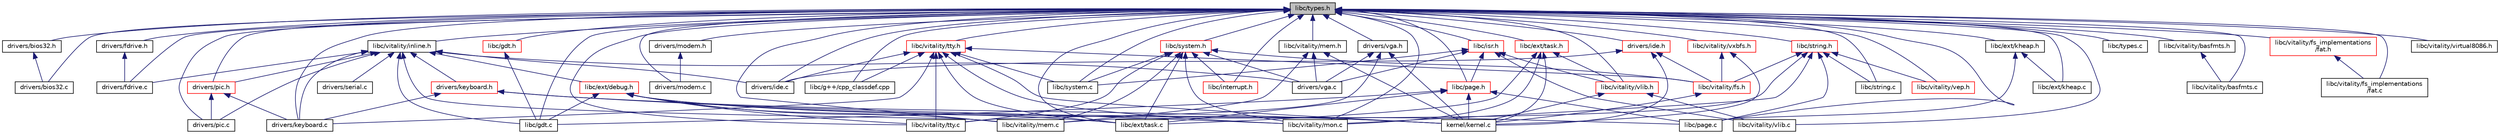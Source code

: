 digraph "libc/types.h"
{
  edge [fontname="Helvetica",fontsize="10",labelfontname="Helvetica",labelfontsize="10"];
  node [fontname="Helvetica",fontsize="10",shape=record];
  Node1 [label="libc/types.h",height=0.2,width=0.4,color="black", fillcolor="grey75", style="filled", fontcolor="black"];
  Node1 -> Node2 [dir="back",color="midnightblue",fontsize="10",style="solid",fontname="Helvetica"];
  Node2 [label="drivers/bios32.h",height=0.2,width=0.4,color="black", fillcolor="white", style="filled",URL="$a00023.html"];
  Node2 -> Node3 [dir="back",color="midnightblue",fontsize="10",style="solid",fontname="Helvetica"];
  Node3 [label="drivers/bios32.c",height=0.2,width=0.4,color="black", fillcolor="white", style="filled",URL="$a00020.html"];
  Node1 -> Node3 [dir="back",color="midnightblue",fontsize="10",style="solid",fontname="Helvetica"];
  Node1 -> Node4 [dir="back",color="midnightblue",fontsize="10",style="solid",fontname="Helvetica"];
  Node4 [label="drivers/fdrive.h",height=0.2,width=0.4,color="black", fillcolor="white", style="filled",URL="$a00029.html"];
  Node4 -> Node5 [dir="back",color="midnightblue",fontsize="10",style="solid",fontname="Helvetica"];
  Node5 [label="drivers/fdrive.c",height=0.2,width=0.4,color="black", fillcolor="white", style="filled",URL="$a00026.html"];
  Node1 -> Node5 [dir="back",color="midnightblue",fontsize="10",style="solid",fontname="Helvetica"];
  Node1 -> Node6 [dir="back",color="midnightblue",fontsize="10",style="solid",fontname="Helvetica"];
  Node6 [label="libc/vitality/inline.h",height=0.2,width=0.4,color="black", fillcolor="white", style="filled",URL="$a00164.html"];
  Node6 -> Node5 [dir="back",color="midnightblue",fontsize="10",style="solid",fontname="Helvetica"];
  Node6 -> Node7 [dir="back",color="midnightblue",fontsize="10",style="solid",fontname="Helvetica"];
  Node7 [label="drivers/ide.c",height=0.2,width=0.4,color="black", fillcolor="white", style="filled",URL="$a00032.html"];
  Node6 -> Node8 [dir="back",color="midnightblue",fontsize="10",style="solid",fontname="Helvetica"];
  Node8 [label="drivers/keyboard.h",height=0.2,width=0.4,color="red", fillcolor="white", style="filled",URL="$a00041.html"];
  Node8 -> Node9 [dir="back",color="midnightblue",fontsize="10",style="solid",fontname="Helvetica"];
  Node9 [label="drivers/keyboard.c",height=0.2,width=0.4,color="black", fillcolor="white", style="filled",URL="$a00038.html"];
  Node8 -> Node10 [dir="back",color="midnightblue",fontsize="10",style="solid",fontname="Helvetica"];
  Node10 [label="kernel/kernel.c",height=0.2,width=0.4,color="black", fillcolor="white", style="filled",URL="$a00068.html"];
  Node8 -> Node12 [dir="back",color="midnightblue",fontsize="10",style="solid",fontname="Helvetica"];
  Node12 [label="libc/vitality/mon.c",height=0.2,width=0.4,color="black", fillcolor="white", style="filled",URL="$a00173.html"];
  Node6 -> Node9 [dir="back",color="midnightblue",fontsize="10",style="solid",fontname="Helvetica"];
  Node6 -> Node13 [dir="back",color="midnightblue",fontsize="10",style="solid",fontname="Helvetica"];
  Node13 [label="drivers/pic.h",height=0.2,width=0.4,color="red", fillcolor="white", style="filled",URL="$a00053.html"];
  Node13 -> Node9 [dir="back",color="midnightblue",fontsize="10",style="solid",fontname="Helvetica"];
  Node13 -> Node14 [dir="back",color="midnightblue",fontsize="10",style="solid",fontname="Helvetica"];
  Node14 [label="drivers/pic.c",height=0.2,width=0.4,color="black", fillcolor="white", style="filled",URL="$a00050.html"];
  Node6 -> Node14 [dir="back",color="midnightblue",fontsize="10",style="solid",fontname="Helvetica"];
  Node6 -> Node16 [dir="back",color="midnightblue",fontsize="10",style="solid",fontname="Helvetica"];
  Node16 [label="drivers/serial.c",height=0.2,width=0.4,color="black", fillcolor="white", style="filled",URL="$a00056.html"];
  Node6 -> Node17 [dir="back",color="midnightblue",fontsize="10",style="solid",fontname="Helvetica"];
  Node17 [label="drivers/vga.c",height=0.2,width=0.4,color="black", fillcolor="white", style="filled",URL="$a00062.html"];
  Node6 -> Node18 [dir="back",color="midnightblue",fontsize="10",style="solid",fontname="Helvetica"];
  Node18 [label="libc/ext/debug.h",height=0.2,width=0.4,color="red", fillcolor="white", style="filled",URL="$a00080.html"];
  Node18 -> Node10 [dir="back",color="midnightblue",fontsize="10",style="solid",fontname="Helvetica"];
  Node18 -> Node20 [dir="back",color="midnightblue",fontsize="10",style="solid",fontname="Helvetica"];
  Node20 [label="libc/ext/task.c",height=0.2,width=0.4,color="black", fillcolor="white", style="filled",URL="$a00089.html"];
  Node18 -> Node21 [dir="back",color="midnightblue",fontsize="10",style="solid",fontname="Helvetica"];
  Node21 [label="libc/gdt.c",height=0.2,width=0.4,color="black", fillcolor="white", style="filled",URL="$a00101.html"];
  Node18 -> Node22 [dir="back",color="midnightblue",fontsize="10",style="solid",fontname="Helvetica"];
  Node22 [label="libc/page.c",height=0.2,width=0.4,color="black", fillcolor="white", style="filled",URL="$a00119.html"];
  Node18 -> Node23 [dir="back",color="midnightblue",fontsize="10",style="solid",fontname="Helvetica"];
  Node23 [label="libc/vitality/mem.c",height=0.2,width=0.4,color="black", fillcolor="white", style="filled",URL="$a00167.html"];
  Node18 -> Node24 [dir="back",color="midnightblue",fontsize="10",style="solid",fontname="Helvetica"];
  Node24 [label="libc/vitality/tty.c",height=0.2,width=0.4,color="black", fillcolor="white", style="filled",URL="$a00179.html"];
  Node6 -> Node21 [dir="back",color="midnightblue",fontsize="10",style="solid",fontname="Helvetica"];
  Node6 -> Node23 [dir="back",color="midnightblue",fontsize="10",style="solid",fontname="Helvetica"];
  Node1 -> Node7 [dir="back",color="midnightblue",fontsize="10",style="solid",fontname="Helvetica"];
  Node1 -> Node25 [dir="back",color="midnightblue",fontsize="10",style="solid",fontname="Helvetica"];
  Node25 [label="libc/vitality/tty.h",height=0.2,width=0.4,color="red", fillcolor="white", style="filled",URL="$a00182.html"];
  Node25 -> Node7 [dir="back",color="midnightblue",fontsize="10",style="solid",fontname="Helvetica"];
  Node25 -> Node9 [dir="back",color="midnightblue",fontsize="10",style="solid",fontname="Helvetica"];
  Node25 -> Node10 [dir="back",color="midnightblue",fontsize="10",style="solid",fontname="Helvetica"];
  Node25 -> Node26 [dir="back",color="midnightblue",fontsize="10",style="solid",fontname="Helvetica"];
  Node26 [label="libc/vitality/fs.h",height=0.2,width=0.4,color="red", fillcolor="white", style="filled",URL="$a00152.html"];
  Node26 -> Node10 [dir="back",color="midnightblue",fontsize="10",style="solid",fontname="Helvetica"];
  Node25 -> Node20 [dir="back",color="midnightblue",fontsize="10",style="solid",fontname="Helvetica"];
  Node25 -> Node29 [dir="back",color="midnightblue",fontsize="10",style="solid",fontname="Helvetica"];
  Node29 [label="libc/g++/cpp_classdef.cpp",height=0.2,width=0.4,color="black", fillcolor="white", style="filled",URL="$a00095.html"];
  Node25 -> Node30 [dir="back",color="midnightblue",fontsize="10",style="solid",fontname="Helvetica"];
  Node30 [label="libc/system.c",height=0.2,width=0.4,color="black", fillcolor="white", style="filled",URL="$a00131.html"];
  Node25 -> Node12 [dir="back",color="midnightblue",fontsize="10",style="solid",fontname="Helvetica"];
  Node25 -> Node24 [dir="back",color="midnightblue",fontsize="10",style="solid",fontname="Helvetica"];
  Node1 -> Node31 [dir="back",color="midnightblue",fontsize="10",style="solid",fontname="Helvetica"];
  Node31 [label="drivers/ide.h",height=0.2,width=0.4,color="red", fillcolor="white", style="filled",URL="$a00035.html"];
  Node31 -> Node7 [dir="back",color="midnightblue",fontsize="10",style="solid",fontname="Helvetica"];
  Node31 -> Node10 [dir="back",color="midnightblue",fontsize="10",style="solid",fontname="Helvetica"];
  Node31 -> Node26 [dir="back",color="midnightblue",fontsize="10",style="solid",fontname="Helvetica"];
  Node1 -> Node9 [dir="back",color="midnightblue",fontsize="10",style="solid",fontname="Helvetica"];
  Node1 -> Node13 [dir="back",color="midnightblue",fontsize="10",style="solid",fontname="Helvetica"];
  Node1 -> Node32 [dir="back",color="midnightblue",fontsize="10",style="solid",fontname="Helvetica"];
  Node32 [label="drivers/modem.h",height=0.2,width=0.4,color="black", fillcolor="white", style="filled",URL="$a00047.html"];
  Node32 -> Node33 [dir="back",color="midnightblue",fontsize="10",style="solid",fontname="Helvetica"];
  Node33 [label="drivers/modem.c",height=0.2,width=0.4,color="black", fillcolor="white", style="filled",URL="$a00044.html"];
  Node1 -> Node33 [dir="back",color="midnightblue",fontsize="10",style="solid",fontname="Helvetica"];
  Node1 -> Node14 [dir="back",color="midnightblue",fontsize="10",style="solid",fontname="Helvetica"];
  Node1 -> Node34 [dir="back",color="midnightblue",fontsize="10",style="solid",fontname="Helvetica"];
  Node34 [label="drivers/vga.h",height=0.2,width=0.4,color="black", fillcolor="white", style="filled",URL="$a00065.html"];
  Node34 -> Node17 [dir="back",color="midnightblue",fontsize="10",style="solid",fontname="Helvetica"];
  Node34 -> Node10 [dir="back",color="midnightblue",fontsize="10",style="solid",fontname="Helvetica"];
  Node34 -> Node24 [dir="back",color="midnightblue",fontsize="10",style="solid",fontname="Helvetica"];
  Node1 -> Node35 [dir="back",color="midnightblue",fontsize="10",style="solid",fontname="Helvetica"];
  Node35 [label="libc/system.h",height=0.2,width=0.4,color="red", fillcolor="white", style="filled",URL="$a00134.html"];
  Node35 -> Node17 [dir="back",color="midnightblue",fontsize="10",style="solid",fontname="Helvetica"];
  Node35 -> Node36 [dir="back",color="midnightblue",fontsize="10",style="solid",fontname="Helvetica"];
  Node36 [label="libc/interrupt.h",height=0.2,width=0.4,color="red", fillcolor="white", style="filled",URL="$a00110.html"];
  Node35 -> Node26 [dir="back",color="midnightblue",fontsize="10",style="solid",fontname="Helvetica"];
  Node35 -> Node20 [dir="back",color="midnightblue",fontsize="10",style="solid",fontname="Helvetica"];
  Node35 -> Node30 [dir="back",color="midnightblue",fontsize="10",style="solid",fontname="Helvetica"];
  Node35 -> Node23 [dir="back",color="midnightblue",fontsize="10",style="solid",fontname="Helvetica"];
  Node35 -> Node12 [dir="back",color="midnightblue",fontsize="10",style="solid",fontname="Helvetica"];
  Node35 -> Node24 [dir="back",color="midnightblue",fontsize="10",style="solid",fontname="Helvetica"];
  Node1 -> Node38 [dir="back",color="midnightblue",fontsize="10",style="solid",fontname="Helvetica"];
  Node38 [label="libc/vitality/mem.h",height=0.2,width=0.4,color="black", fillcolor="white", style="filled",URL="$a00170.html"];
  Node38 -> Node17 [dir="back",color="midnightblue",fontsize="10",style="solid",fontname="Helvetica"];
  Node38 -> Node10 [dir="back",color="midnightblue",fontsize="10",style="solid",fontname="Helvetica"];
  Node38 -> Node23 [dir="back",color="midnightblue",fontsize="10",style="solid",fontname="Helvetica"];
  Node1 -> Node39 [dir="back",color="midnightblue",fontsize="10",style="solid",fontname="Helvetica"];
  Node39 [label="libc/isr.h",height=0.2,width=0.4,color="red", fillcolor="white", style="filled",URL="$a00116.html"];
  Node39 -> Node17 [dir="back",color="midnightblue",fontsize="10",style="solid",fontname="Helvetica"];
  Node39 -> Node40 [dir="back",color="midnightblue",fontsize="10",style="solid",fontname="Helvetica"];
  Node40 [label="libc/page.h",height=0.2,width=0.4,color="red", fillcolor="white", style="filled",URL="$a00122.html"];
  Node40 -> Node10 [dir="back",color="midnightblue",fontsize="10",style="solid",fontname="Helvetica"];
  Node40 -> Node20 [dir="back",color="midnightblue",fontsize="10",style="solid",fontname="Helvetica"];
  Node40 -> Node21 [dir="back",color="midnightblue",fontsize="10",style="solid",fontname="Helvetica"];
  Node40 -> Node22 [dir="back",color="midnightblue",fontsize="10",style="solid",fontname="Helvetica"];
  Node39 -> Node41 [dir="back",color="midnightblue",fontsize="10",style="solid",fontname="Helvetica"];
  Node41 [label="libc/vitality/vlib.h",height=0.2,width=0.4,color="red", fillcolor="white", style="filled",URL="$a00200.html"];
  Node41 -> Node10 [dir="back",color="midnightblue",fontsize="10",style="solid",fontname="Helvetica"];
  Node41 -> Node42 [dir="back",color="midnightblue",fontsize="10",style="solid",fontname="Helvetica"];
  Node42 [label="libc/vitality/vlib.c",height=0.2,width=0.4,color="black", fillcolor="white", style="filled",URL="$a00197.html"];
  Node39 -> Node30 [dir="back",color="midnightblue",fontsize="10",style="solid",fontname="Helvetica"];
  Node39 -> Node42 [dir="back",color="midnightblue",fontsize="10",style="solid",fontname="Helvetica"];
  Node1 -> Node43 [dir="back",color="midnightblue",fontsize="10",style="solid",fontname="Helvetica"];
  Node43 [label="libc/gdt.h",height=0.2,width=0.4,color="red", fillcolor="white", style="filled",URL="$a00104.html"];
  Node43 -> Node21 [dir="back",color="midnightblue",fontsize="10",style="solid",fontname="Helvetica"];
  Node1 -> Node36 [dir="back",color="midnightblue",fontsize="10",style="solid",fontname="Helvetica"];
  Node1 -> Node40 [dir="back",color="midnightblue",fontsize="10",style="solid",fontname="Helvetica"];
  Node1 -> Node44 [dir="back",color="midnightblue",fontsize="10",style="solid",fontname="Helvetica"];
  Node44 [label="libc/ext/task.h",height=0.2,width=0.4,color="red", fillcolor="white", style="filled",URL="$a00092.html"];
  Node44 -> Node10 [dir="back",color="midnightblue",fontsize="10",style="solid",fontname="Helvetica"];
  Node44 -> Node41 [dir="back",color="midnightblue",fontsize="10",style="solid",fontname="Helvetica"];
  Node44 -> Node20 [dir="back",color="midnightblue",fontsize="10",style="solid",fontname="Helvetica"];
  Node44 -> Node12 [dir="back",color="midnightblue",fontsize="10",style="solid",fontname="Helvetica"];
  Node1 -> Node41 [dir="back",color="midnightblue",fontsize="10",style="solid",fontname="Helvetica"];
  Node1 -> Node45 [dir="back",color="midnightblue",fontsize="10",style="solid",fontname="Helvetica"];
  Node45 [label="libc/string.h",height=0.2,width=0.4,color="red", fillcolor="white", style="filled",URL="$a00128.html"];
  Node45 -> Node26 [dir="back",color="midnightblue",fontsize="10",style="solid",fontname="Helvetica"];
  Node45 -> Node22 [dir="back",color="midnightblue",fontsize="10",style="solid",fontname="Helvetica"];
  Node45 -> Node46 [dir="back",color="midnightblue",fontsize="10",style="solid",fontname="Helvetica"];
  Node46 [label="libc/string.c",height=0.2,width=0.4,color="black", fillcolor="white", style="filled",URL="$a00125.html"];
  Node45 -> Node23 [dir="back",color="midnightblue",fontsize="10",style="solid",fontname="Helvetica"];
  Node45 -> Node12 [dir="back",color="midnightblue",fontsize="10",style="solid",fontname="Helvetica"];
  Node45 -> Node47 [dir="back",color="midnightblue",fontsize="10",style="solid",fontname="Helvetica"];
  Node47 [label="libc/vitality/vep.h",height=0.2,width=0.4,color="red", fillcolor="white", style="filled",URL="$a00188.html"];
  Node1 -> Node49 [dir="back",color="midnightblue",fontsize="10",style="solid",fontname="Helvetica"];
  Node49 [label="libc/vitality/vxbfs.h",height=0.2,width=0.4,color="red", fillcolor="white", style="filled",URL="$a00206.html"];
  Node49 -> Node26 [dir="back",color="midnightblue",fontsize="10",style="solid",fontname="Helvetica"];
  Node49 -> Node10 [dir="back",color="midnightblue",fontsize="10",style="solid",fontname="Helvetica"];
  Node1 -> Node51 [dir="back",color="midnightblue",fontsize="10",style="solid",fontname="Helvetica"];
  Node51 [label="libc/ext/kheap.h",height=0.2,width=0.4,color="black", fillcolor="white", style="filled",URL="$a00086.html"];
  Node51 -> Node52 [dir="back",color="midnightblue",fontsize="10",style="solid",fontname="Helvetica"];
  Node52 [label="libc/ext/kheap.c",height=0.2,width=0.4,color="black", fillcolor="white", style="filled",URL="$a00083.html"];
  Node51 -> Node22 [dir="back",color="midnightblue",fontsize="10",style="solid",fontname="Helvetica"];
  Node1 -> Node52 [dir="back",color="midnightblue",fontsize="10",style="solid",fontname="Helvetica"];
  Node1 -> Node20 [dir="back",color="midnightblue",fontsize="10",style="solid",fontname="Helvetica"];
  Node1 -> Node29 [dir="back",color="midnightblue",fontsize="10",style="solid",fontname="Helvetica"];
  Node1 -> Node21 [dir="back",color="midnightblue",fontsize="10",style="solid",fontname="Helvetica"];
  Node1 -> Node22 [dir="back",color="midnightblue",fontsize="10",style="solid",fontname="Helvetica"];
  Node1 -> Node46 [dir="back",color="midnightblue",fontsize="10",style="solid",fontname="Helvetica"];
  Node1 -> Node30 [dir="back",color="midnightblue",fontsize="10",style="solid",fontname="Helvetica"];
  Node1 -> Node53 [dir="back",color="midnightblue",fontsize="10",style="solid",fontname="Helvetica"];
  Node53 [label="libc/types.c",height=0.2,width=0.4,color="black", fillcolor="white", style="filled",URL="$a00137.html"];
  Node1 -> Node54 [dir="back",color="midnightblue",fontsize="10",style="solid",fontname="Helvetica"];
  Node54 [label="libc/vitality/basfmts.h",height=0.2,width=0.4,color="black", fillcolor="white", style="filled",URL="$a00146.html"];
  Node54 -> Node55 [dir="back",color="midnightblue",fontsize="10",style="solid",fontname="Helvetica"];
  Node55 [label="libc/vitality/basfmts.c",height=0.2,width=0.4,color="black", fillcolor="white", style="filled",URL="$a00143.html"];
  Node1 -> Node55 [dir="back",color="midnightblue",fontsize="10",style="solid",fontname="Helvetica"];
  Node1 -> Node56 [dir="back",color="midnightblue",fontsize="10",style="solid",fontname="Helvetica"];
  Node56 [label="libc/vitality/fs_implementations\l/fat.h",height=0.2,width=0.4,color="red", fillcolor="white", style="filled",URL="$a00158.html"];
  Node56 -> Node58 [dir="back",color="midnightblue",fontsize="10",style="solid",fontname="Helvetica"];
  Node58 [label="libc/vitality/fs_implementations\l/fat.c",height=0.2,width=0.4,color="black", fillcolor="white", style="filled",URL="$a00155.html"];
  Node1 -> Node58 [dir="back",color="midnightblue",fontsize="10",style="solid",fontname="Helvetica"];
  Node1 -> Node23 [dir="back",color="midnightblue",fontsize="10",style="solid",fontname="Helvetica"];
  Node1 -> Node12 [dir="back",color="midnightblue",fontsize="10",style="solid",fontname="Helvetica"];
  Node1 -> Node24 [dir="back",color="midnightblue",fontsize="10",style="solid",fontname="Helvetica"];
  Node1 -> Node47 [dir="back",color="midnightblue",fontsize="10",style="solid",fontname="Helvetica"];
  Node1 -> Node59 [dir="back",color="midnightblue",fontsize="10",style="solid",fontname="Helvetica"];
  Node59 [label="libc/vitality/virtual8086.h",height=0.2,width=0.4,color="black", fillcolor="white", style="filled",URL="$a00194.html"];
  Node1 -> Node42 [dir="back",color="midnightblue",fontsize="10",style="solid",fontname="Helvetica"];
}
